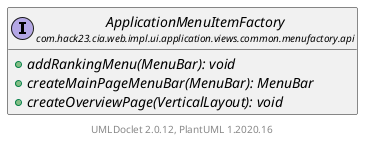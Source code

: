 @startuml
    set namespaceSeparator none
    hide empty fields
    hide empty methods

    interface "<size:14>ApplicationMenuItemFactory\n<size:10>com.hack23.cia.web.impl.ui.application.views.common.menufactory.api" as com.hack23.cia.web.impl.ui.application.views.common.menufactory.api.ApplicationMenuItemFactory [[ApplicationMenuItemFactory.html]] {
        {abstract} +addRankingMenu(MenuBar): void
        {abstract} +createMainPageMenuBar(MenuBar): MenuBar
        {abstract} +createOverviewPage(VerticalLayout): void
    }

    center footer UMLDoclet 2.0.12, PlantUML 1.2020.16
@enduml
